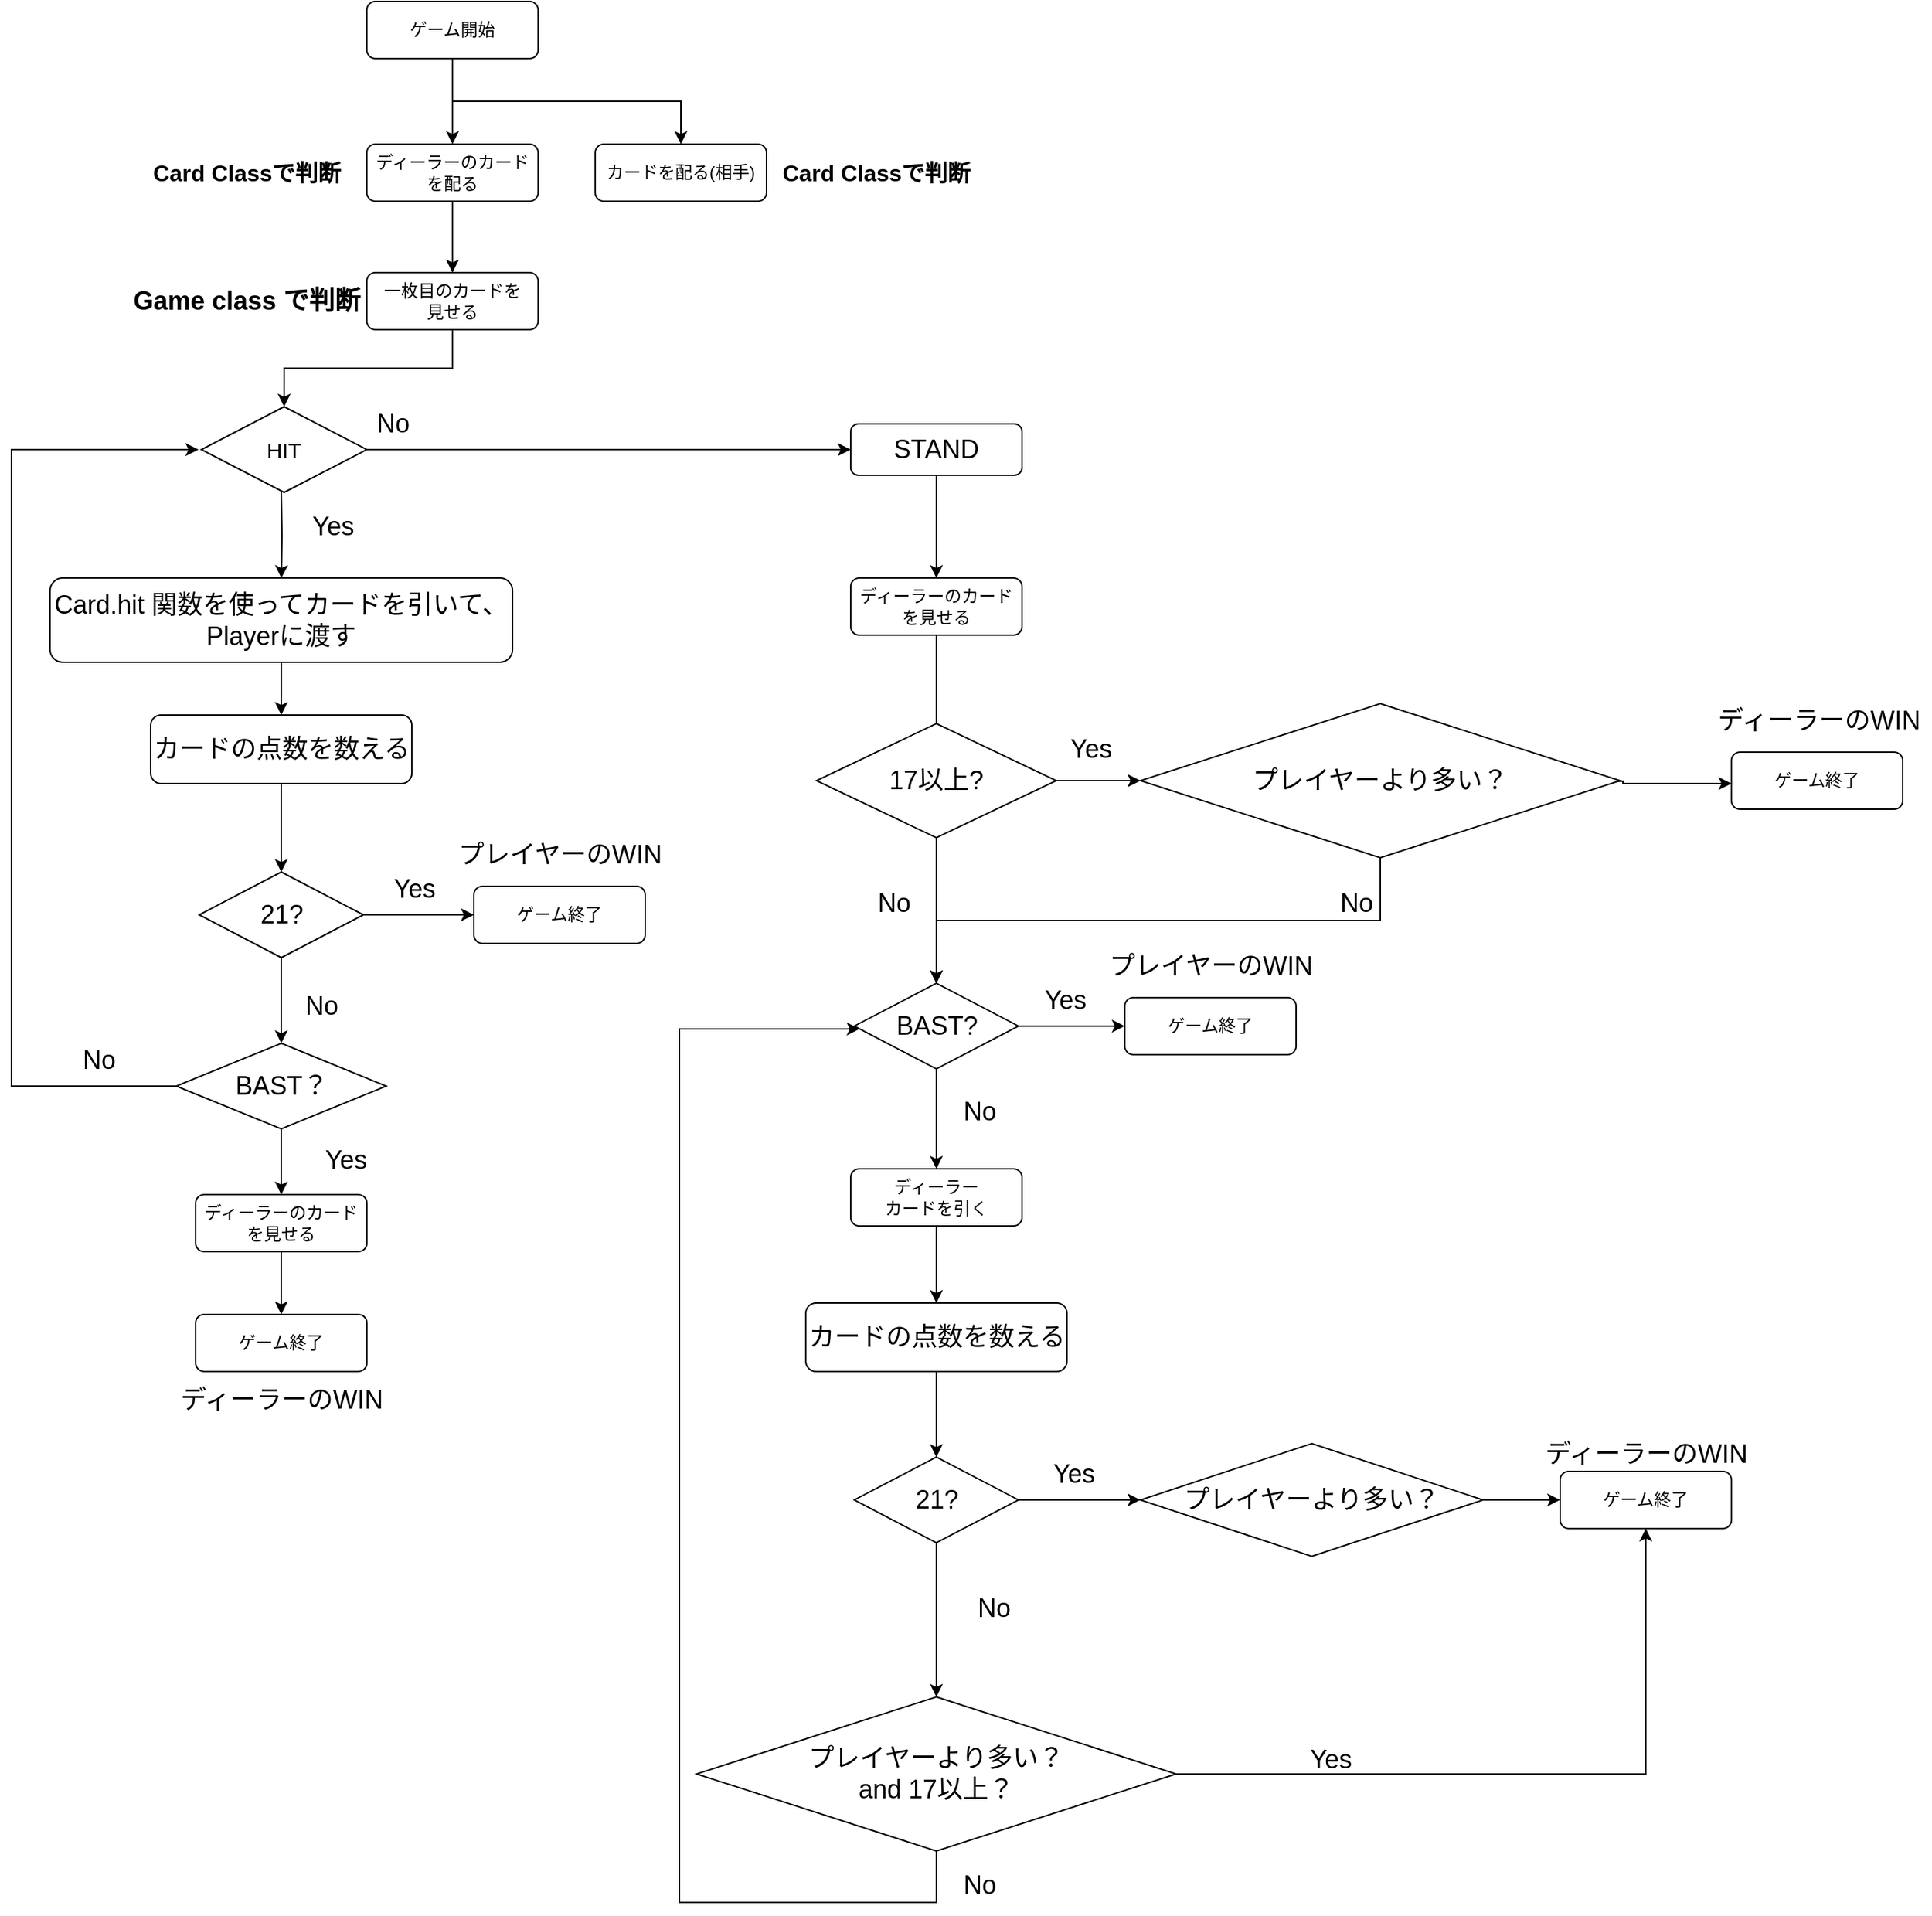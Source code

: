 <mxfile>
    <diagram id="eCTQAcVQ3T_BZ4IwzFdz" name="ページ1">
        <mxGraphModel dx="1625" dy="1662" grid="1" gridSize="12" guides="1" tooltips="1" connect="1" arrows="1" fold="1" page="1" pageScale="1" pageWidth="827" pageHeight="1169" math="0" shadow="0">
            <root>
                <mxCell id="0"/>
                <mxCell id="1" parent="0"/>
                <mxCell id="5" style="edgeStyle=orthogonalEdgeStyle;rounded=0;orthogonalLoop=1;jettySize=auto;html=1;exitX=0.5;exitY=1;exitDx=0;exitDy=0;entryX=0.5;entryY=0;entryDx=0;entryDy=0;" edge="1" parent="1" source="2" target="3">
                    <mxGeometry relative="1" as="geometry"/>
                </mxCell>
                <mxCell id="2" value="ゲーム開始" style="rounded=1;whiteSpace=wrap;html=1;" vertex="1" parent="1">
                    <mxGeometry x="405" y="540" width="120" height="40" as="geometry"/>
                </mxCell>
                <mxCell id="3" value="カードを配る(相手)" style="rounded=1;whiteSpace=wrap;html=1;" vertex="1" parent="1">
                    <mxGeometry x="565" y="640" width="120" height="40" as="geometry"/>
                </mxCell>
                <mxCell id="4" value="&lt;b&gt;&lt;font style=&quot;font-size: 16px&quot;&gt;Card Classで判断&lt;/font&gt;&lt;/b&gt;" style="text;html=1;strokeColor=none;fillColor=none;align=center;verticalAlign=middle;whiteSpace=wrap;rounded=0;" vertex="1" parent="1">
                    <mxGeometry x="695" y="643.5" width="134" height="33" as="geometry"/>
                </mxCell>
                <mxCell id="9" value="ディーラーのカード&lt;br&gt;を配る" style="rounded=1;whiteSpace=wrap;html=1;" vertex="1" parent="1">
                    <mxGeometry x="405" y="640" width="120" height="40" as="geometry"/>
                </mxCell>
                <mxCell id="10" value="" style="endArrow=classic;html=1;exitX=0.5;exitY=1;exitDx=0;exitDy=0;" edge="1" parent="1" source="2" target="9">
                    <mxGeometry width="50" height="50" relative="1" as="geometry">
                        <mxPoint x="665" y="890" as="sourcePoint"/>
                        <mxPoint x="715" y="840" as="targetPoint"/>
                    </mxGeometry>
                </mxCell>
                <mxCell id="12" value="&lt;b&gt;&lt;font style=&quot;font-size: 16px&quot;&gt;Card Classで判断&lt;/font&gt;&lt;/b&gt;" style="text;html=1;strokeColor=none;fillColor=none;align=center;verticalAlign=middle;whiteSpace=wrap;rounded=0;" vertex="1" parent="1">
                    <mxGeometry x="246" y="643.5" width="150" height="33" as="geometry"/>
                </mxCell>
                <mxCell id="24" style="edgeStyle=orthogonalEdgeStyle;rounded=0;orthogonalLoop=1;jettySize=auto;html=1;entryX=0.5;entryY=0;entryDx=0;entryDy=0;fontSize=18;" edge="1" parent="1" source="17" target="23">
                    <mxGeometry relative="1" as="geometry"/>
                </mxCell>
                <mxCell id="17" value="一枚目のカードを&lt;br&gt;見せる" style="rounded=1;whiteSpace=wrap;html=1;" vertex="1" parent="1">
                    <mxGeometry x="405" y="730" width="120" height="40" as="geometry"/>
                </mxCell>
                <mxCell id="19" value="" style="endArrow=classic;html=1;exitX=0.5;exitY=1;exitDx=0;exitDy=0;entryX=0.5;entryY=0;entryDx=0;entryDy=0;" edge="1" parent="1" source="9" target="17">
                    <mxGeometry width="50" height="50" relative="1" as="geometry">
                        <mxPoint x="555" y="940" as="sourcePoint"/>
                        <mxPoint x="605" y="890" as="targetPoint"/>
                    </mxGeometry>
                </mxCell>
                <mxCell id="20" value="&lt;b style=&quot;font-size: 18px;&quot;&gt;&lt;font style=&quot;font-size: 18px;&quot;&gt;Game class で判断&lt;/font&gt;&lt;/b&gt;" style="text;html=1;strokeColor=none;fillColor=none;align=center;verticalAlign=middle;whiteSpace=wrap;rounded=0;fontSize=18;" vertex="1" parent="1">
                    <mxGeometry x="237" y="726.5" width="168" height="47" as="geometry"/>
                </mxCell>
                <mxCell id="28" style="edgeStyle=orthogonalEdgeStyle;rounded=0;orthogonalLoop=1;jettySize=auto;html=1;fontSize=18;" edge="1" parent="1" target="30">
                    <mxGeometry relative="1" as="geometry">
                        <mxPoint x="345.06" y="968" as="targetPoint"/>
                        <mxPoint x="345.06" y="884" as="sourcePoint"/>
                    </mxGeometry>
                </mxCell>
                <mxCell id="23" value="&lt;font style=&quot;font-size: 15px&quot;&gt;HIT&lt;/font&gt;" style="rhombus;whiteSpace=wrap;html=1;fontSize=18;" vertex="1" parent="1">
                    <mxGeometry x="289.06" y="824" width="116" height="60" as="geometry"/>
                </mxCell>
                <mxCell id="25" value="" style="endArrow=classic;html=1;fontSize=18;exitX=1;exitY=0.5;exitDx=0;exitDy=0;" edge="1" parent="1" source="23" target="27">
                    <mxGeometry width="50" height="50" relative="1" as="geometry">
                        <mxPoint x="421" y="754" as="sourcePoint"/>
                        <mxPoint x="589" y="854" as="targetPoint"/>
                    </mxGeometry>
                </mxCell>
                <mxCell id="26" value="No&lt;br&gt;" style="text;html=1;align=center;verticalAlign=middle;resizable=0;points=[];autosize=1;strokeColor=none;fontSize=18;" vertex="1" parent="1">
                    <mxGeometry x="405.06" y="824" width="36" height="24" as="geometry"/>
                </mxCell>
                <mxCell id="47" style="edgeStyle=orthogonalEdgeStyle;rounded=0;orthogonalLoop=1;jettySize=auto;html=1;entryX=0.5;entryY=0;entryDx=0;entryDy=0;fontSize=18;" edge="1" parent="1" source="27" target="46">
                    <mxGeometry relative="1" as="geometry"/>
                </mxCell>
                <mxCell id="27" value="STAND" style="rounded=1;whiteSpace=wrap;html=1;fontSize=18;" vertex="1" parent="1">
                    <mxGeometry x="744" y="836" width="120" height="36" as="geometry"/>
                </mxCell>
                <mxCell id="29" value="Yes" style="text;html=1;align=center;verticalAlign=middle;resizable=0;points=[];autosize=1;strokeColor=none;fontSize=18;" vertex="1" parent="1">
                    <mxGeometry x="357.06" y="896" width="48" height="24" as="geometry"/>
                </mxCell>
                <mxCell id="38" style="edgeStyle=orthogonalEdgeStyle;rounded=0;orthogonalLoop=1;jettySize=auto;html=1;entryX=0.5;entryY=0;entryDx=0;entryDy=0;fontSize=18;" edge="1" parent="1" source="30" target="37">
                    <mxGeometry relative="1" as="geometry"/>
                </mxCell>
                <mxCell id="30" value="Card.hit 関数を使ってカードを引いて、Playerに渡す" style="rounded=1;whiteSpace=wrap;html=1;fontSize=18;" vertex="1" parent="1">
                    <mxGeometry x="183.06" y="944" width="324" height="59" as="geometry"/>
                </mxCell>
                <mxCell id="41" style="edgeStyle=orthogonalEdgeStyle;rounded=0;orthogonalLoop=1;jettySize=auto;html=1;fontSize=18;entryX=0;entryY=0.5;entryDx=0;entryDy=0;exitX=0;exitY=0.5;exitDx=0;exitDy=0;" edge="1" parent="1" source="31">
                    <mxGeometry relative="1" as="geometry">
                        <mxPoint x="287.06" y="854" as="targetPoint"/>
                        <Array as="points">
                            <mxPoint x="156.06" y="1300"/>
                            <mxPoint x="156.06" y="854"/>
                        </Array>
                    </mxGeometry>
                </mxCell>
                <mxCell id="44" style="edgeStyle=orthogonalEdgeStyle;rounded=0;orthogonalLoop=1;jettySize=auto;html=1;entryX=0.5;entryY=0;entryDx=0;entryDy=0;fontSize=18;" edge="1" parent="1" source="31" target="43">
                    <mxGeometry relative="1" as="geometry"/>
                </mxCell>
                <mxCell id="31" value="BAST？" style="rhombus;whiteSpace=wrap;html=1;fontSize=18;" vertex="1" parent="1">
                    <mxGeometry x="271.56" y="1270" width="147" height="60" as="geometry"/>
                </mxCell>
                <mxCell id="34" value="No" style="text;html=1;align=center;verticalAlign=middle;resizable=0;points=[];autosize=1;strokeColor=none;fontSize=18;" vertex="1" parent="1">
                    <mxGeometry x="199.06" y="1270" width="36" height="24" as="geometry"/>
                </mxCell>
                <mxCell id="77" style="edgeStyle=orthogonalEdgeStyle;rounded=0;orthogonalLoop=1;jettySize=auto;html=1;fontSize=18;" edge="1" parent="1" source="37" target="55">
                    <mxGeometry relative="1" as="geometry"/>
                </mxCell>
                <mxCell id="37" value="カードの点数を数える" style="rounded=1;whiteSpace=wrap;html=1;fontSize=18;" vertex="1" parent="1">
                    <mxGeometry x="253.56" y="1040" width="183" height="48" as="geometry"/>
                </mxCell>
                <mxCell id="42" value="ゲーム終了" style="rounded=1;whiteSpace=wrap;html=1;" vertex="1" parent="1">
                    <mxGeometry x="285.06" y="1460" width="120" height="40" as="geometry"/>
                </mxCell>
                <mxCell id="45" style="edgeStyle=orthogonalEdgeStyle;rounded=0;orthogonalLoop=1;jettySize=auto;html=1;entryX=0.5;entryY=0;entryDx=0;entryDy=0;fontSize=18;" edge="1" parent="1" source="43" target="42">
                    <mxGeometry relative="1" as="geometry"/>
                </mxCell>
                <mxCell id="43" value="ディーラーのカードを見せる" style="rounded=1;whiteSpace=wrap;html=1;" vertex="1" parent="1">
                    <mxGeometry x="285.06" y="1376" width="120" height="40" as="geometry"/>
                </mxCell>
                <mxCell id="46" value="ディーラーのカードを見せる" style="rounded=1;whiteSpace=wrap;html=1;" vertex="1" parent="1">
                    <mxGeometry x="744" y="944" width="120" height="40" as="geometry"/>
                </mxCell>
                <mxCell id="74" style="edgeStyle=orthogonalEdgeStyle;rounded=0;orthogonalLoop=1;jettySize=auto;html=1;fontSize=18;exitX=0.5;exitY=1;exitDx=0;exitDy=0;" edge="1" parent="1" source="108" target="53">
                    <mxGeometry relative="1" as="geometry">
                        <mxPoint x="804" y="1167.97" as="sourcePoint"/>
                    </mxGeometry>
                </mxCell>
                <mxCell id="51" value="" style="endArrow=classic;html=1;fontSize=18;exitX=0.5;exitY=1;exitDx=0;exitDy=0;" edge="1" parent="1" source="46">
                    <mxGeometry width="50" height="50" relative="1" as="geometry">
                        <mxPoint x="684" y="1150" as="sourcePoint"/>
                        <mxPoint x="804" y="1064" as="targetPoint"/>
                    </mxGeometry>
                </mxCell>
                <mxCell id="57" style="edgeStyle=orthogonalEdgeStyle;rounded=0;orthogonalLoop=1;jettySize=auto;html=1;fontSize=18;" edge="1" parent="1" source="53" target="75">
                    <mxGeometry relative="1" as="geometry">
                        <mxPoint x="804" y="1347.97" as="targetPoint"/>
                    </mxGeometry>
                </mxCell>
                <mxCell id="58" style="edgeStyle=orthogonalEdgeStyle;rounded=0;orthogonalLoop=1;jettySize=auto;html=1;fontSize=18;" edge="1" parent="1" source="53" target="72">
                    <mxGeometry relative="1" as="geometry">
                        <mxPoint x="955" y="1257.97" as="targetPoint"/>
                    </mxGeometry>
                </mxCell>
                <mxCell id="53" value="BAST?" style="rhombus;whiteSpace=wrap;html=1;fontSize=18;" vertex="1" parent="1">
                    <mxGeometry x="746.5" y="1227.97" width="115" height="60" as="geometry"/>
                </mxCell>
                <mxCell id="79" style="edgeStyle=orthogonalEdgeStyle;rounded=0;orthogonalLoop=1;jettySize=auto;html=1;entryX=0.5;entryY=0;entryDx=0;entryDy=0;fontSize=18;" edge="1" parent="1" source="55" target="31">
                    <mxGeometry relative="1" as="geometry"/>
                </mxCell>
                <mxCell id="82" style="edgeStyle=orthogonalEdgeStyle;rounded=0;orthogonalLoop=1;jettySize=auto;html=1;fontSize=18;" edge="1" parent="1" source="55" target="81">
                    <mxGeometry relative="1" as="geometry">
                        <mxPoint x="456.06" y="1180" as="targetPoint"/>
                    </mxGeometry>
                </mxCell>
                <mxCell id="55" value="21?" style="rhombus;whiteSpace=wrap;html=1;fontSize=18;" vertex="1" parent="1">
                    <mxGeometry x="287.56" y="1150" width="115" height="60" as="geometry"/>
                </mxCell>
                <mxCell id="56" value="ディーラーのWIN" style="text;html=1;align=center;verticalAlign=middle;resizable=0;points=[];autosize=1;strokeColor=none;fontSize=18;" vertex="1" parent="1">
                    <mxGeometry x="267.06" y="1508" width="156" height="24" as="geometry"/>
                </mxCell>
                <mxCell id="72" value="ゲーム終了" style="rounded=1;whiteSpace=wrap;html=1;" vertex="1" parent="1">
                    <mxGeometry x="936" y="1237.97" width="120" height="40" as="geometry"/>
                </mxCell>
                <mxCell id="73" value="プレイヤーのWIN" style="text;html=1;align=center;verticalAlign=middle;resizable=0;points=[];autosize=1;strokeColor=none;fontSize=18;" vertex="1" parent="1">
                    <mxGeometry x="918" y="1203.97" width="156" height="24" as="geometry"/>
                </mxCell>
                <mxCell id="88" style="edgeStyle=orthogonalEdgeStyle;rounded=0;orthogonalLoop=1;jettySize=auto;html=1;fontSize=18;" edge="1" parent="1" source="75" target="87">
                    <mxGeometry relative="1" as="geometry"/>
                </mxCell>
                <mxCell id="75" value="ディーラー&lt;br&gt;カードを引く" style="rounded=1;whiteSpace=wrap;html=1;" vertex="1" parent="1">
                    <mxGeometry x="744" y="1357.97" width="120" height="40" as="geometry"/>
                </mxCell>
                <mxCell id="80" value="No" style="text;html=1;align=center;verticalAlign=middle;resizable=0;points=[];autosize=1;strokeColor=none;fontSize=18;" vertex="1" parent="1">
                    <mxGeometry x="355.06" y="1232" width="36" height="24" as="geometry"/>
                </mxCell>
                <mxCell id="81" value="ゲーム終了" style="rounded=1;whiteSpace=wrap;html=1;" vertex="1" parent="1">
                    <mxGeometry x="480" y="1160" width="120" height="40" as="geometry"/>
                </mxCell>
                <mxCell id="83" value="プレイヤーのWIN" style="text;html=1;align=center;verticalAlign=middle;resizable=0;points=[];autosize=1;strokeColor=none;fontSize=18;" vertex="1" parent="1">
                    <mxGeometry x="462" y="1126" width="156" height="24" as="geometry"/>
                </mxCell>
                <mxCell id="99" style="edgeStyle=orthogonalEdgeStyle;rounded=0;orthogonalLoop=1;jettySize=auto;html=1;fontSize=18;exitX=0.5;exitY=1;exitDx=0;exitDy=0;" edge="1" parent="1" source="107" target="53">
                    <mxGeometry relative="1" as="geometry">
                        <mxPoint x="732" y="1283.97" as="targetPoint"/>
                        <mxPoint x="804" y="1907.97" as="sourcePoint"/>
                        <Array as="points">
                            <mxPoint x="804" y="1871.97"/>
                            <mxPoint x="624" y="1871.97"/>
                            <mxPoint x="624" y="1259.97"/>
                        </Array>
                    </mxGeometry>
                </mxCell>
                <mxCell id="102" style="edgeStyle=orthogonalEdgeStyle;rounded=0;orthogonalLoop=1;jettySize=auto;html=1;fontSize=18;entryX=0.5;entryY=0;entryDx=0;entryDy=0;" edge="1" parent="1" source="85" target="107">
                    <mxGeometry relative="1" as="geometry">
                        <mxPoint x="804.059" y="1679.97" as="targetPoint"/>
                    </mxGeometry>
                </mxCell>
                <mxCell id="126" style="edgeStyle=orthogonalEdgeStyle;rounded=0;orthogonalLoop=1;jettySize=auto;html=1;fontSize=18;" edge="1" parent="1" source="85" target="124">
                    <mxGeometry relative="1" as="geometry"/>
                </mxCell>
                <mxCell id="85" value="21?" style="rhombus;whiteSpace=wrap;html=1;fontSize=18;" vertex="1" parent="1">
                    <mxGeometry x="746.5" y="1559.97" width="115" height="60" as="geometry"/>
                </mxCell>
                <mxCell id="86" value="ゲーム終了" style="rounded=1;whiteSpace=wrap;html=1;" vertex="1" parent="1">
                    <mxGeometry x="1241" y="1569.97" width="120" height="40" as="geometry"/>
                </mxCell>
                <mxCell id="89" style="edgeStyle=orthogonalEdgeStyle;rounded=0;orthogonalLoop=1;jettySize=auto;html=1;fontSize=18;" edge="1" parent="1" source="87" target="85">
                    <mxGeometry relative="1" as="geometry"/>
                </mxCell>
                <mxCell id="87" value="カードの点数を数える" style="rounded=1;whiteSpace=wrap;html=1;fontSize=18;" vertex="1" parent="1">
                    <mxGeometry x="712.5" y="1451.97" width="183" height="48" as="geometry"/>
                </mxCell>
                <mxCell id="90" value="Yes" style="text;html=1;align=center;verticalAlign=middle;resizable=0;points=[];autosize=1;strokeColor=none;fontSize=18;" vertex="1" parent="1">
                    <mxGeometry x="870" y="1227.97" width="48" height="24" as="geometry"/>
                </mxCell>
                <mxCell id="91" value="No" style="text;html=1;align=center;verticalAlign=middle;resizable=0;points=[];autosize=1;strokeColor=none;fontSize=18;" vertex="1" parent="1">
                    <mxGeometry x="816" y="1305.97" width="36" height="24" as="geometry"/>
                </mxCell>
                <mxCell id="92" value="ディーラーのWIN" style="text;html=1;align=center;verticalAlign=middle;resizable=0;points=[];autosize=1;strokeColor=none;fontSize=18;" vertex="1" parent="1">
                    <mxGeometry x="1223" y="1545.97" width="156" height="24" as="geometry"/>
                </mxCell>
                <mxCell id="93" value="Yes" style="text;html=1;align=center;verticalAlign=middle;resizable=0;points=[];autosize=1;strokeColor=none;fontSize=18;" vertex="1" parent="1">
                    <mxGeometry x="876" y="1559.97" width="48" height="24" as="geometry"/>
                </mxCell>
                <mxCell id="95" value="No" style="text;html=1;align=center;verticalAlign=middle;resizable=0;points=[];autosize=1;strokeColor=none;fontSize=18;" vertex="1" parent="1">
                    <mxGeometry x="825.5" y="1653.97" width="36" height="24" as="geometry"/>
                </mxCell>
                <mxCell id="103" style="edgeStyle=orthogonalEdgeStyle;rounded=0;orthogonalLoop=1;jettySize=auto;html=1;fontSize=18;exitX=1;exitY=0.5;exitDx=0;exitDy=0;" edge="1" parent="1" source="107" target="86">
                    <mxGeometry relative="1" as="geometry">
                        <mxPoint x="1182" y="1778.0" as="sourcePoint"/>
                    </mxGeometry>
                </mxCell>
                <mxCell id="104" value="Yes" style="text;html=1;align=center;verticalAlign=middle;resizable=0;points=[];autosize=1;strokeColor=none;fontSize=18;" vertex="1" parent="1">
                    <mxGeometry x="1056" y="1760" width="48" height="24" as="geometry"/>
                </mxCell>
                <mxCell id="105" value="No" style="text;html=1;align=center;verticalAlign=middle;resizable=0;points=[];autosize=1;strokeColor=none;fontSize=18;" vertex="1" parent="1">
                    <mxGeometry x="816" y="1847.97" width="36" height="24" as="geometry"/>
                </mxCell>
                <mxCell id="106" value="No" style="text;html=1;align=center;verticalAlign=middle;resizable=0;points=[];autosize=1;strokeColor=none;fontSize=18;" vertex="1" parent="1">
                    <mxGeometry x="756" y="1160" width="36" height="24" as="geometry"/>
                </mxCell>
                <mxCell id="107" value="&lt;span&gt;プレイヤーより多い？&lt;/span&gt;&lt;br&gt;&lt;span&gt;and 17以上？&lt;/span&gt;" style="rhombus;whiteSpace=wrap;html=1;fontSize=18;" vertex="1" parent="1">
                    <mxGeometry x="636" y="1727.97" width="336" height="108" as="geometry"/>
                </mxCell>
                <mxCell id="110" style="edgeStyle=orthogonalEdgeStyle;rounded=0;orthogonalLoop=1;jettySize=auto;html=1;fontSize=18;" edge="1" parent="1" source="108" target="113">
                    <mxGeometry relative="1" as="geometry">
                        <mxPoint x="960" y="1086" as="targetPoint"/>
                    </mxGeometry>
                </mxCell>
                <mxCell id="108" value="17以上?" style="rhombus;whiteSpace=wrap;html=1;fontSize=18;" vertex="1" parent="1">
                    <mxGeometry x="720" y="1046" width="168" height="80" as="geometry"/>
                </mxCell>
                <mxCell id="114" style="edgeStyle=orthogonalEdgeStyle;rounded=0;orthogonalLoop=1;jettySize=auto;html=1;fontSize=18;exitX=0.5;exitY=1;exitDx=0;exitDy=0;" edge="1" parent="1" source="113" target="53">
                    <mxGeometry relative="1" as="geometry">
                        <mxPoint x="1128" y="1244" as="sourcePoint"/>
                        <Array as="points">
                            <mxPoint x="1115" y="1184"/>
                            <mxPoint x="804" y="1184"/>
                        </Array>
                    </mxGeometry>
                </mxCell>
                <mxCell id="117" style="edgeStyle=orthogonalEdgeStyle;rounded=0;orthogonalLoop=1;jettySize=auto;html=1;fontSize=18;exitX=0.986;exitY=0.504;exitDx=0;exitDy=0;exitPerimeter=0;" edge="1" parent="1" source="113" target="119">
                    <mxGeometry relative="1" as="geometry">
                        <mxPoint x="1452" y="1088" as="targetPoint"/>
                        <mxPoint x="1320" y="1088" as="sourcePoint"/>
                        <Array as="points">
                            <mxPoint x="1285" y="1086"/>
                            <mxPoint x="1285" y="1088"/>
                        </Array>
                    </mxGeometry>
                </mxCell>
                <mxCell id="113" value="&lt;span&gt;プレイヤーより多い？&lt;/span&gt;" style="rhombus;whiteSpace=wrap;html=1;fontSize=18;" vertex="1" parent="1">
                    <mxGeometry x="947" y="1032" width="336" height="108" as="geometry"/>
                </mxCell>
                <mxCell id="115" value="No" style="text;html=1;align=center;verticalAlign=middle;resizable=0;points=[];autosize=1;strokeColor=none;fontSize=18;" vertex="1" parent="1">
                    <mxGeometry x="1080" y="1160" width="36" height="24" as="geometry"/>
                </mxCell>
                <mxCell id="116" value="Yes" style="text;html=1;align=center;verticalAlign=middle;resizable=0;points=[];autosize=1;strokeColor=none;fontSize=18;" vertex="1" parent="1">
                    <mxGeometry x="888" y="1052" width="48" height="24" as="geometry"/>
                </mxCell>
                <mxCell id="119" value="ゲーム終了" style="rounded=1;whiteSpace=wrap;html=1;" vertex="1" parent="1">
                    <mxGeometry x="1361" y="1066" width="120" height="40" as="geometry"/>
                </mxCell>
                <mxCell id="120" value="ディーラーのWIN" style="text;html=1;align=center;verticalAlign=middle;resizable=0;points=[];autosize=1;strokeColor=none;fontSize=18;" vertex="1" parent="1">
                    <mxGeometry x="1344" y="1032" width="156" height="24" as="geometry"/>
                </mxCell>
                <mxCell id="121" value="Yes" style="text;html=1;align=center;verticalAlign=middle;resizable=0;points=[];autosize=1;strokeColor=none;fontSize=18;" vertex="1" parent="1">
                    <mxGeometry x="414" y="1150" width="48" height="24" as="geometry"/>
                </mxCell>
                <mxCell id="125" style="edgeStyle=orthogonalEdgeStyle;rounded=0;orthogonalLoop=1;jettySize=auto;html=1;fontSize=18;" edge="1" parent="1" source="124" target="86">
                    <mxGeometry relative="1" as="geometry"/>
                </mxCell>
                <mxCell id="124" value="&lt;span&gt;プレイヤーより多い？&lt;/span&gt;" style="rhombus;whiteSpace=wrap;html=1;fontSize=18;" vertex="1" parent="1">
                    <mxGeometry x="947" y="1550.47" width="240" height="79" as="geometry"/>
                </mxCell>
                <mxCell id="127" value="Yes" style="text;html=1;align=center;verticalAlign=middle;resizable=0;points=[];autosize=1;strokeColor=none;fontSize=18;" vertex="1" parent="1">
                    <mxGeometry x="366" y="1340" width="48" height="24" as="geometry"/>
                </mxCell>
            </root>
        </mxGraphModel>
    </diagram>
</mxfile>